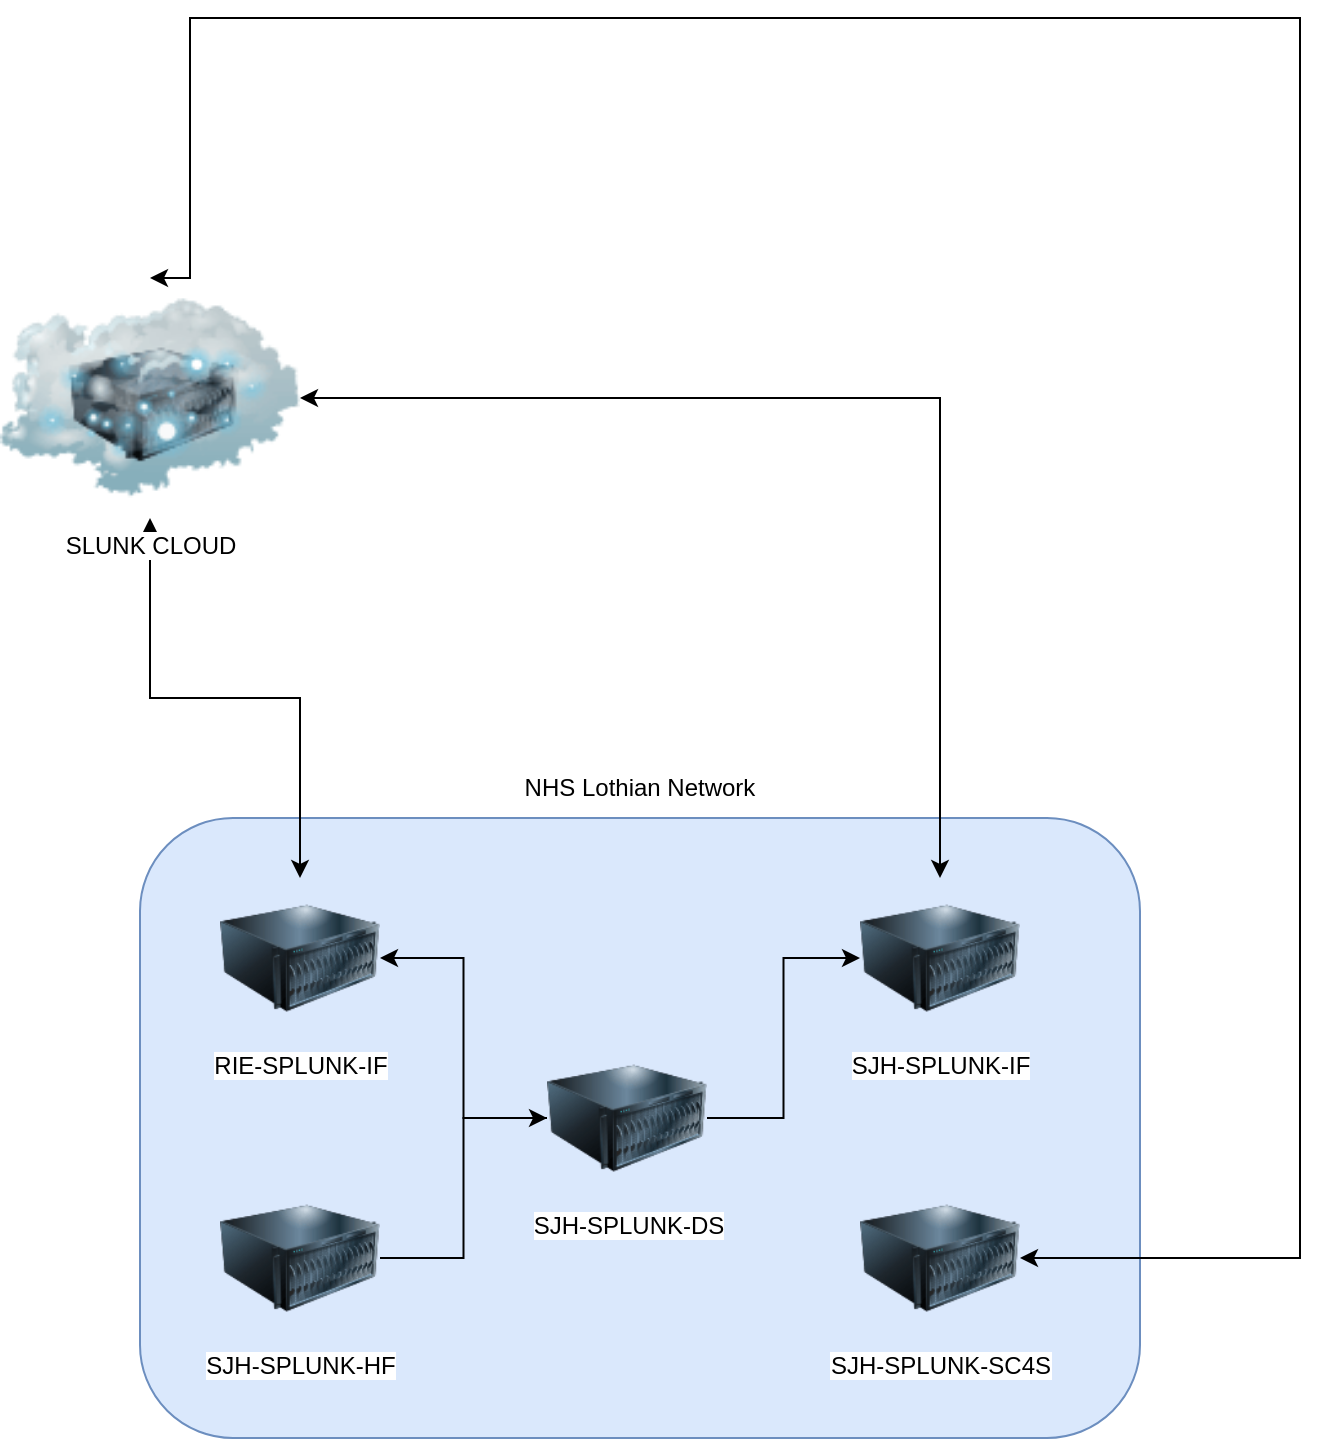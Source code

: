 <mxfile version="21.6.6" type="github">
  <diagram name="Page-1" id="NvbPiFwkpMxz-0u18v1t">
    <mxGraphModel dx="1059" dy="597" grid="1" gridSize="10" guides="1" tooltips="1" connect="1" arrows="1" fold="1" page="1" pageScale="1" pageWidth="827" pageHeight="1169" math="0" shadow="0">
      <root>
        <mxCell id="0" />
        <mxCell id="1" parent="0" />
        <mxCell id="BVzlhwqOJCUQSImKMimq-3" value="" style="group" vertex="1" connectable="0" parent="1">
          <mxGeometry x="180" y="490" width="500" height="340" as="geometry" />
        </mxCell>
        <mxCell id="BVzlhwqOJCUQSImKMimq-1" value="" style="rounded=1;whiteSpace=wrap;html=1;fillColor=#dae8fc;strokeColor=#6c8ebf;" vertex="1" parent="BVzlhwqOJCUQSImKMimq-3">
          <mxGeometry y="30" width="500" height="310" as="geometry" />
        </mxCell>
        <mxCell id="BVzlhwqOJCUQSImKMimq-2" value="NHS Lothian Network" style="text;html=1;strokeColor=none;fillColor=none;align=center;verticalAlign=middle;whiteSpace=wrap;rounded=0;" vertex="1" parent="BVzlhwqOJCUQSImKMimq-3">
          <mxGeometry x="40" width="420" height="30" as="geometry" />
        </mxCell>
        <mxCell id="BVzlhwqOJCUQSImKMimq-4" value="RIE-SPLUNK-IF" style="image;html=1;image=img/lib/clip_art/computers/Server_128x128.png" vertex="1" parent="BVzlhwqOJCUQSImKMimq-3">
          <mxGeometry x="40" y="60" width="80" height="80" as="geometry" />
        </mxCell>
        <mxCell id="BVzlhwqOJCUQSImKMimq-7" value="SJH-SPLUNK-IF" style="image;html=1;image=img/lib/clip_art/computers/Server_128x128.png" vertex="1" parent="BVzlhwqOJCUQSImKMimq-3">
          <mxGeometry x="360" y="60" width="80" height="80" as="geometry" />
        </mxCell>
        <mxCell id="BVzlhwqOJCUQSImKMimq-12" style="edgeStyle=orthogonalEdgeStyle;rounded=0;orthogonalLoop=1;jettySize=auto;html=1;" edge="1" parent="BVzlhwqOJCUQSImKMimq-3" source="BVzlhwqOJCUQSImKMimq-6" target="BVzlhwqOJCUQSImKMimq-9">
          <mxGeometry relative="1" as="geometry" />
        </mxCell>
        <mxCell id="BVzlhwqOJCUQSImKMimq-6" value="SJH-SPLUNK-HF" style="image;html=1;image=img/lib/clip_art/computers/Server_128x128.png" vertex="1" parent="BVzlhwqOJCUQSImKMimq-3">
          <mxGeometry x="40" y="210" width="80" height="80" as="geometry" />
        </mxCell>
        <mxCell id="BVzlhwqOJCUQSImKMimq-5" value="SJH-SPLUNK-SC4S" style="image;html=1;image=img/lib/clip_art/computers/Server_128x128.png" vertex="1" parent="BVzlhwqOJCUQSImKMimq-3">
          <mxGeometry x="360" y="210" width="80" height="80" as="geometry" />
        </mxCell>
        <mxCell id="BVzlhwqOJCUQSImKMimq-13" style="edgeStyle=orthogonalEdgeStyle;rounded=0;orthogonalLoop=1;jettySize=auto;html=1;" edge="1" parent="BVzlhwqOJCUQSImKMimq-3" source="BVzlhwqOJCUQSImKMimq-9" target="BVzlhwqOJCUQSImKMimq-7">
          <mxGeometry relative="1" as="geometry" />
        </mxCell>
        <mxCell id="BVzlhwqOJCUQSImKMimq-16" style="edgeStyle=orthogonalEdgeStyle;rounded=0;orthogonalLoop=1;jettySize=auto;html=1;" edge="1" parent="BVzlhwqOJCUQSImKMimq-3" source="BVzlhwqOJCUQSImKMimq-9" target="BVzlhwqOJCUQSImKMimq-4">
          <mxGeometry relative="1" as="geometry" />
        </mxCell>
        <mxCell id="BVzlhwqOJCUQSImKMimq-9" value="SJH-SPLUNK-DS" style="image;html=1;image=img/lib/clip_art/computers/Server_128x128.png" vertex="1" parent="BVzlhwqOJCUQSImKMimq-3">
          <mxGeometry x="203.5" y="140" width="80" height="80" as="geometry" />
        </mxCell>
        <mxCell id="BVzlhwqOJCUQSImKMimq-18" style="edgeStyle=orthogonalEdgeStyle;rounded=0;orthogonalLoop=1;jettySize=auto;html=1;startArrow=classic;startFill=1;" edge="1" parent="1" source="BVzlhwqOJCUQSImKMimq-17" target="BVzlhwqOJCUQSImKMimq-4">
          <mxGeometry relative="1" as="geometry" />
        </mxCell>
        <mxCell id="BVzlhwqOJCUQSImKMimq-19" style="edgeStyle=orthogonalEdgeStyle;rounded=0;orthogonalLoop=1;jettySize=auto;html=1;entryX=0.5;entryY=0;entryDx=0;entryDy=0;startArrow=classic;startFill=1;" edge="1" parent="1" source="BVzlhwqOJCUQSImKMimq-17" target="BVzlhwqOJCUQSImKMimq-7">
          <mxGeometry relative="1" as="geometry" />
        </mxCell>
        <mxCell id="BVzlhwqOJCUQSImKMimq-17" value="SLUNK CLOUD" style="image;html=1;image=img/lib/clip_art/networking/Cloud_Server_128x128.png" vertex="1" parent="1">
          <mxGeometry x="110" y="250" width="150" height="120" as="geometry" />
        </mxCell>
        <mxCell id="BVzlhwqOJCUQSImKMimq-20" style="edgeStyle=orthogonalEdgeStyle;rounded=0;orthogonalLoop=1;jettySize=auto;html=1;entryX=0.5;entryY=0;entryDx=0;entryDy=0;startArrow=classic;startFill=1;" edge="1" parent="1" source="BVzlhwqOJCUQSImKMimq-5" target="BVzlhwqOJCUQSImKMimq-17">
          <mxGeometry relative="1" as="geometry">
            <Array as="points">
              <mxPoint x="760" y="740" />
              <mxPoint x="760" y="120" />
              <mxPoint x="205" y="120" />
            </Array>
          </mxGeometry>
        </mxCell>
      </root>
    </mxGraphModel>
  </diagram>
</mxfile>
